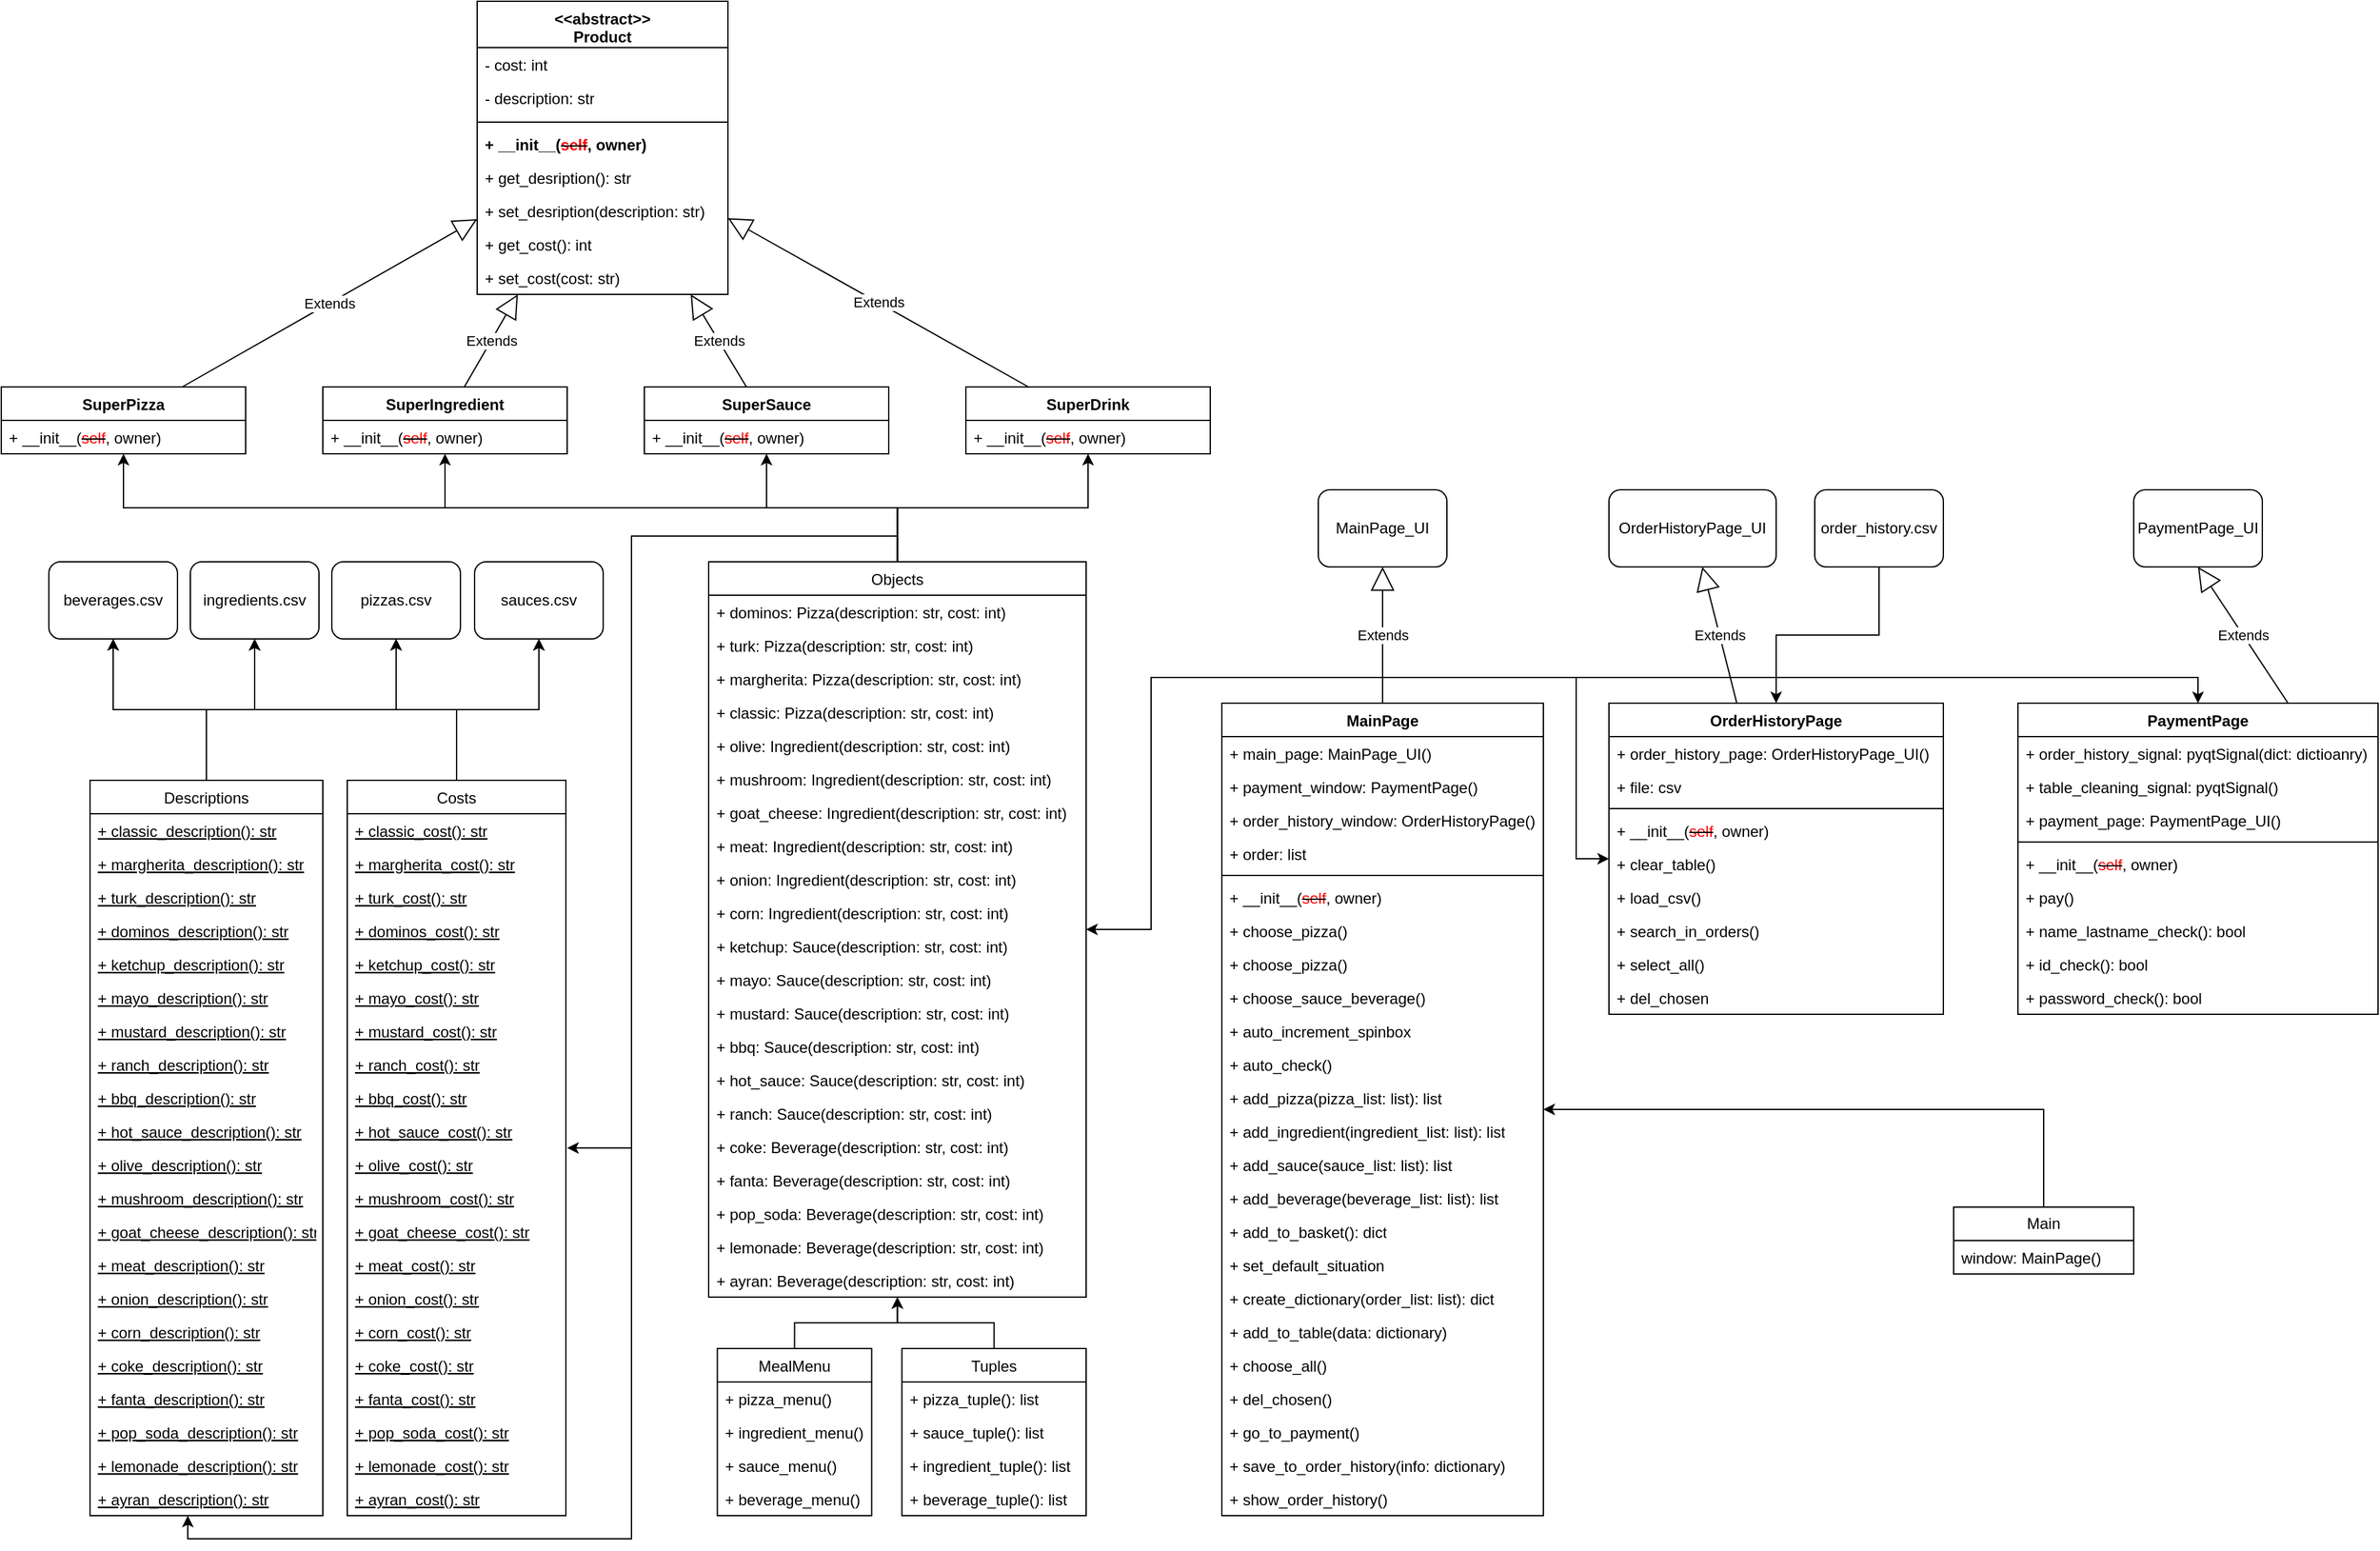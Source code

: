 <mxfile version="21.0.6" type="device"><diagram name="Page-1" id="uQC7gbQtCxL52Gr7kGM0"><mxGraphModel dx="1764" dy="782" grid="1" gridSize="10" guides="1" tooltips="1" connect="1" arrows="1" fold="1" page="1" pageScale="1" pageWidth="2336" pageHeight="1654" math="0" shadow="0"><root><mxCell id="0"/><mxCell id="1" parent="0"/><mxCell id="Fs6fxXNObAq5Hr6_3rmV-5" value="&amp;lt;&amp;lt;abstract&amp;gt;&amp;gt;&lt;br&gt;Product" style="swimlane;fontStyle=1;align=center;verticalAlign=top;childLayout=stackLayout;horizontal=1;startSize=36;horizontalStack=0;resizeParent=1;resizeParentMax=0;resizeLast=0;collapsible=1;marginBottom=0;whiteSpace=wrap;html=1;" parent="1" vertex="1"><mxGeometry x="614" y="229" width="195" height="228" as="geometry"><mxRectangle x="345" y="90" width="90" height="30" as="alternateBounds"/></mxGeometry></mxCell><mxCell id="Fs6fxXNObAq5Hr6_3rmV-6" value="- cost: int" style="text;align=left;verticalAlign=top;spacingLeft=4;spacingRight=4;overflow=hidden;rotatable=0;points=[[0,0.5],[1,0.5]];portConstraint=eastwest;whiteSpace=wrap;html=1;" parent="Fs6fxXNObAq5Hr6_3rmV-5" vertex="1"><mxGeometry y="36" width="195" height="26" as="geometry"/></mxCell><mxCell id="Fs6fxXNObAq5Hr6_3rmV-9" value="- description: str" style="text;align=left;verticalAlign=top;spacingLeft=4;spacingRight=4;overflow=hidden;rotatable=0;points=[[0,0.5],[1,0.5]];portConstraint=eastwest;whiteSpace=wrap;html=1;" parent="Fs6fxXNObAq5Hr6_3rmV-5" vertex="1"><mxGeometry y="62" width="195" height="28" as="geometry"/></mxCell><mxCell id="Fs6fxXNObAq5Hr6_3rmV-7" value="" style="line;strokeWidth=1;align=left;verticalAlign=middle;spacingTop=-1;spacingLeft=3;spacingRight=3;rotatable=0;labelPosition=right;points=[];portConstraint=eastwest;" parent="Fs6fxXNObAq5Hr6_3rmV-5" vertex="1"><mxGeometry y="90" width="195" height="8" as="geometry"/></mxCell><mxCell id="Fs6fxXNObAq5Hr6_3rmV-15" value="&lt;b style=&quot;border-color: var(--border-color);&quot;&gt;+ __init__(&lt;strike style=&quot;border-color: var(--border-color);&quot;&gt;&lt;font style=&quot;border-color: var(--border-color);&quot; color=&quot;#ff0000&quot;&gt;self&lt;/font&gt;&lt;/strike&gt;, owner)&lt;/b&gt;" style="text;align=left;verticalAlign=top;spacingLeft=4;spacingRight=4;overflow=hidden;rotatable=0;points=[[0,0.5],[1,0.5]];portConstraint=eastwest;whiteSpace=wrap;html=1;" parent="Fs6fxXNObAq5Hr6_3rmV-5" vertex="1"><mxGeometry y="98" width="195" height="26" as="geometry"/></mxCell><mxCell id="Fs6fxXNObAq5Hr6_3rmV-10" value="+ get_desription(): str" style="text;align=left;verticalAlign=top;spacingLeft=4;spacingRight=4;overflow=hidden;rotatable=0;points=[[0,0.5],[1,0.5]];portConstraint=eastwest;whiteSpace=wrap;html=1;" parent="Fs6fxXNObAq5Hr6_3rmV-5" vertex="1"><mxGeometry y="124" width="195" height="26" as="geometry"/></mxCell><mxCell id="Fs6fxXNObAq5Hr6_3rmV-11" value="+ set_desription(description: str)" style="text;align=left;verticalAlign=top;spacingLeft=4;spacingRight=4;overflow=hidden;rotatable=0;points=[[0,0.5],[1,0.5]];portConstraint=eastwest;whiteSpace=wrap;html=1;" parent="Fs6fxXNObAq5Hr6_3rmV-5" vertex="1"><mxGeometry y="150" width="195" height="26" as="geometry"/></mxCell><mxCell id="Fs6fxXNObAq5Hr6_3rmV-12" value="+ get_cost(): int" style="text;align=left;verticalAlign=top;spacingLeft=4;spacingRight=4;overflow=hidden;rotatable=0;points=[[0,0.5],[1,0.5]];portConstraint=eastwest;whiteSpace=wrap;html=1;" parent="Fs6fxXNObAq5Hr6_3rmV-5" vertex="1"><mxGeometry y="176" width="195" height="26" as="geometry"/></mxCell><mxCell id="Fs6fxXNObAq5Hr6_3rmV-13" value="+ set_cost(cost: str)" style="text;align=left;verticalAlign=top;spacingLeft=4;spacingRight=4;overflow=hidden;rotatable=0;points=[[0,0.5],[1,0.5]];portConstraint=eastwest;whiteSpace=wrap;html=1;" parent="Fs6fxXNObAq5Hr6_3rmV-5" vertex="1"><mxGeometry y="202" width="195" height="26" as="geometry"/></mxCell><mxCell id="Fs6fxXNObAq5Hr6_3rmV-16" value="SuperPizza" style="swimlane;fontStyle=1;align=center;verticalAlign=top;childLayout=stackLayout;horizontal=1;startSize=26;horizontalStack=0;resizeParent=1;resizeParentMax=0;resizeLast=0;collapsible=1;marginBottom=0;whiteSpace=wrap;html=1;" parent="1" vertex="1"><mxGeometry x="244" y="529" width="190" height="52" as="geometry"><mxRectangle x="345" y="90" width="90" height="30" as="alternateBounds"/></mxGeometry></mxCell><mxCell id="Fs6fxXNObAq5Hr6_3rmV-21" value="+ __init__(&lt;strike style=&quot;&quot;&gt;&lt;font color=&quot;#ff0000&quot;&gt;self&lt;/font&gt;&lt;/strike&gt;, owner)" style="text;align=left;verticalAlign=top;spacingLeft=4;spacingRight=4;overflow=hidden;rotatable=0;points=[[0,0.5],[1,0.5]];portConstraint=eastwest;whiteSpace=wrap;html=1;" parent="Fs6fxXNObAq5Hr6_3rmV-16" vertex="1"><mxGeometry y="26" width="190" height="26" as="geometry"/></mxCell><mxCell id="Fs6fxXNObAq5Hr6_3rmV-31" value="SuperIngredient" style="swimlane;fontStyle=1;align=center;verticalAlign=top;childLayout=stackLayout;horizontal=1;startSize=26;horizontalStack=0;resizeParent=1;resizeParentMax=0;resizeLast=0;collapsible=1;marginBottom=0;whiteSpace=wrap;html=1;" parent="1" vertex="1"><mxGeometry x="494" y="529" width="190" height="52" as="geometry"><mxRectangle x="345" y="90" width="90" height="30" as="alternateBounds"/></mxGeometry></mxCell><mxCell id="Fs6fxXNObAq5Hr6_3rmV-34" value="&lt;span style=&quot;border-color: var(--border-color);&quot;&gt;+ __init__(&lt;strike style=&quot;border-color: var(--border-color);&quot;&gt;&lt;font style=&quot;border-color: var(--border-color);&quot; color=&quot;#ff0000&quot;&gt;self&lt;/font&gt;&lt;/strike&gt;, owner)&lt;/span&gt;" style="text;align=left;verticalAlign=top;spacingLeft=4;spacingRight=4;overflow=hidden;rotatable=0;points=[[0,0.5],[1,0.5]];portConstraint=eastwest;whiteSpace=wrap;html=1;" parent="Fs6fxXNObAq5Hr6_3rmV-31" vertex="1"><mxGeometry y="26" width="190" height="26" as="geometry"/></mxCell><mxCell id="Fs6fxXNObAq5Hr6_3rmV-35" value="SuperDrink" style="swimlane;fontStyle=1;align=center;verticalAlign=top;childLayout=stackLayout;horizontal=1;startSize=26;horizontalStack=0;resizeParent=1;resizeParentMax=0;resizeLast=0;collapsible=1;marginBottom=0;whiteSpace=wrap;html=1;" parent="1" vertex="1"><mxGeometry x="994" y="529" width="190" height="52" as="geometry"><mxRectangle x="345" y="90" width="90" height="30" as="alternateBounds"/></mxGeometry></mxCell><mxCell id="Fs6fxXNObAq5Hr6_3rmV-38" value="&lt;span style=&quot;border-color: var(--border-color);&quot;&gt;+ __init__(&lt;strike style=&quot;border-color: var(--border-color);&quot;&gt;&lt;font style=&quot;border-color: var(--border-color);&quot; color=&quot;#ff0000&quot;&gt;self&lt;/font&gt;&lt;/strike&gt;, owner)&lt;/span&gt;" style="text;align=left;verticalAlign=top;spacingLeft=4;spacingRight=4;overflow=hidden;rotatable=0;points=[[0,0.5],[1,0.5]];portConstraint=eastwest;whiteSpace=wrap;html=1;" parent="Fs6fxXNObAq5Hr6_3rmV-35" vertex="1"><mxGeometry y="26" width="190" height="26" as="geometry"/></mxCell><mxCell id="Fs6fxXNObAq5Hr6_3rmV-39" value="SuperSauce" style="swimlane;fontStyle=1;align=center;verticalAlign=top;childLayout=stackLayout;horizontal=1;startSize=26;horizontalStack=0;resizeParent=1;resizeParentMax=0;resizeLast=0;collapsible=1;marginBottom=0;whiteSpace=wrap;html=1;" parent="1" vertex="1"><mxGeometry x="744" y="529" width="190" height="52" as="geometry"><mxRectangle x="345" y="90" width="90" height="30" as="alternateBounds"/></mxGeometry></mxCell><mxCell id="Fs6fxXNObAq5Hr6_3rmV-42" value="&lt;span style=&quot;border-color: var(--border-color);&quot;&gt;+ __init__(&lt;strike style=&quot;border-color: var(--border-color);&quot;&gt;&lt;font style=&quot;border-color: var(--border-color);&quot; color=&quot;#ff0000&quot;&gt;self&lt;/font&gt;&lt;/strike&gt;, owner)&lt;/span&gt;" style="text;align=left;verticalAlign=top;spacingLeft=4;spacingRight=4;overflow=hidden;rotatable=0;points=[[0,0.5],[1,0.5]];portConstraint=eastwest;whiteSpace=wrap;html=1;" parent="Fs6fxXNObAq5Hr6_3rmV-39" vertex="1"><mxGeometry y="26" width="190" height="26" as="geometry"/></mxCell><mxCell id="38" style="edgeStyle=orthogonalEdgeStyle;rounded=0;orthogonalLoop=1;jettySize=auto;html=1;exitX=0.5;exitY=0;exitDx=0;exitDy=0;" parent="1" source="4" target="Fs6fxXNObAq5Hr6_3rmV-16" edge="1"><mxGeometry relative="1" as="geometry"/></mxCell><mxCell id="39" style="edgeStyle=orthogonalEdgeStyle;rounded=0;orthogonalLoop=1;jettySize=auto;html=1;exitX=0.5;exitY=0;exitDx=0;exitDy=0;" parent="1" source="4" target="Fs6fxXNObAq5Hr6_3rmV-31" edge="1"><mxGeometry relative="1" as="geometry"/></mxCell><mxCell id="40" style="edgeStyle=orthogonalEdgeStyle;rounded=0;orthogonalLoop=1;jettySize=auto;html=1;exitX=0.5;exitY=0;exitDx=0;exitDy=0;" parent="1" source="4" target="Fs6fxXNObAq5Hr6_3rmV-39" edge="1"><mxGeometry relative="1" as="geometry"/></mxCell><mxCell id="41" style="edgeStyle=orthogonalEdgeStyle;rounded=0;orthogonalLoop=1;jettySize=auto;html=1;exitX=0.5;exitY=0;exitDx=0;exitDy=0;" parent="1" source="4" target="Fs6fxXNObAq5Hr6_3rmV-35" edge="1"><mxGeometry relative="1" as="geometry"/></mxCell><mxCell id="122" style="edgeStyle=orthogonalEdgeStyle;rounded=0;orthogonalLoop=1;jettySize=auto;html=1;exitX=0.5;exitY=0;exitDx=0;exitDy=0;" parent="1" source="4" edge="1"><mxGeometry relative="1" as="geometry"><mxPoint x="684" y="1121" as="targetPoint"/><Array as="points"><mxPoint x="941" y="645"/><mxPoint x="734" y="645"/><mxPoint x="734" y="1121"/></Array></mxGeometry></mxCell><mxCell id="123" style="edgeStyle=orthogonalEdgeStyle;rounded=0;orthogonalLoop=1;jettySize=auto;html=1;exitX=0.5;exitY=0;exitDx=0;exitDy=0;" parent="1" edge="1"><mxGeometry relative="1" as="geometry"><mxPoint x="931.75" y="665" as="sourcePoint"/><mxPoint x="389.026" y="1407.0" as="targetPoint"/><Array as="points"><mxPoint x="941" y="665"/><mxPoint x="941" y="645"/><mxPoint x="734" y="645"/><mxPoint x="734" y="1425"/><mxPoint x="389" y="1425"/></Array></mxGeometry></mxCell><mxCell id="4" value="Objects" style="swimlane;fontStyle=0;childLayout=stackLayout;horizontal=1;startSize=26;fillColor=none;horizontalStack=0;resizeParent=1;resizeParentMax=0;resizeLast=0;collapsible=1;marginBottom=0;" parent="1" vertex="1"><mxGeometry x="794" y="665" width="293.5" height="572" as="geometry"/></mxCell><mxCell id="5" value="+ dominos: Pizza(description: str, cost: int)" style="text;strokeColor=none;fillColor=none;align=left;verticalAlign=top;spacingLeft=4;spacingRight=4;overflow=hidden;rotatable=0;points=[[0,0.5],[1,0.5]];portConstraint=eastwest;" parent="4" vertex="1"><mxGeometry y="26" width="293.5" height="26" as="geometry"/></mxCell><mxCell id="8" value="+ turk: Pizza(description: str, cost: int)" style="text;strokeColor=none;fillColor=none;align=left;verticalAlign=top;spacingLeft=4;spacingRight=4;overflow=hidden;rotatable=0;points=[[0,0.5],[1,0.5]];portConstraint=eastwest;" parent="4" vertex="1"><mxGeometry y="52" width="293.5" height="26" as="geometry"/></mxCell><mxCell id="9" value="+ margherita: Pizza(description: str, cost: int)" style="text;strokeColor=none;fillColor=none;align=left;verticalAlign=top;spacingLeft=4;spacingRight=4;overflow=hidden;rotatable=0;points=[[0,0.5],[1,0.5]];portConstraint=eastwest;" parent="4" vertex="1"><mxGeometry y="78" width="293.5" height="26" as="geometry"/></mxCell><mxCell id="10" value="+ classic: Pizza(description: str, cost: int)" style="text;strokeColor=none;fillColor=none;align=left;verticalAlign=top;spacingLeft=4;spacingRight=4;overflow=hidden;rotatable=0;points=[[0,0.5],[1,0.5]];portConstraint=eastwest;" parent="4" vertex="1"><mxGeometry y="104" width="293.5" height="26" as="geometry"/></mxCell><mxCell id="11" value="+ olive: Ingredient(description: str, cost: int)" style="text;strokeColor=none;fillColor=none;align=left;verticalAlign=top;spacingLeft=4;spacingRight=4;overflow=hidden;rotatable=0;points=[[0,0.5],[1,0.5]];portConstraint=eastwest;" parent="4" vertex="1"><mxGeometry y="130" width="293.5" height="26" as="geometry"/></mxCell><mxCell id="12" value="+ mushroom: Ingredient(description: str, cost: int)" style="text;strokeColor=none;fillColor=none;align=left;verticalAlign=top;spacingLeft=4;spacingRight=4;overflow=hidden;rotatable=0;points=[[0,0.5],[1,0.5]];portConstraint=eastwest;" parent="4" vertex="1"><mxGeometry y="156" width="293.5" height="26" as="geometry"/></mxCell><mxCell id="13" value="+ goat_cheese: Ingredient(description: str, cost: int)" style="text;strokeColor=none;fillColor=none;align=left;verticalAlign=top;spacingLeft=4;spacingRight=4;overflow=hidden;rotatable=0;points=[[0,0.5],[1,0.5]];portConstraint=eastwest;" parent="4" vertex="1"><mxGeometry y="182" width="293.5" height="26" as="geometry"/></mxCell><mxCell id="14" value="+ meat: Ingredient(description: str, cost: int)" style="text;strokeColor=none;fillColor=none;align=left;verticalAlign=top;spacingLeft=4;spacingRight=4;overflow=hidden;rotatable=0;points=[[0,0.5],[1,0.5]];portConstraint=eastwest;" parent="4" vertex="1"><mxGeometry y="208" width="293.5" height="26" as="geometry"/></mxCell><mxCell id="15" value="+ onion: Ingredient(description: str, cost: int)" style="text;strokeColor=none;fillColor=none;align=left;verticalAlign=top;spacingLeft=4;spacingRight=4;overflow=hidden;rotatable=0;points=[[0,0.5],[1,0.5]];portConstraint=eastwest;" parent="4" vertex="1"><mxGeometry y="234" width="293.5" height="26" as="geometry"/></mxCell><mxCell id="16" value="+ corn: Ingredient(description: str, cost: int)" style="text;strokeColor=none;fillColor=none;align=left;verticalAlign=top;spacingLeft=4;spacingRight=4;overflow=hidden;rotatable=0;points=[[0,0.5],[1,0.5]];portConstraint=eastwest;" parent="4" vertex="1"><mxGeometry y="260" width="293.5" height="26" as="geometry"/></mxCell><mxCell id="17" value="+ ketchup: Sauce(description: str, cost: int)" style="text;strokeColor=none;fillColor=none;align=left;verticalAlign=top;spacingLeft=4;spacingRight=4;overflow=hidden;rotatable=0;points=[[0,0.5],[1,0.5]];portConstraint=eastwest;" parent="4" vertex="1"><mxGeometry y="286" width="293.5" height="26" as="geometry"/></mxCell><mxCell id="22" value="+ mayo: Sauce(description: str, cost: int)" style="text;strokeColor=none;fillColor=none;align=left;verticalAlign=top;spacingLeft=4;spacingRight=4;overflow=hidden;rotatable=0;points=[[0,0.5],[1,0.5]];portConstraint=eastwest;" parent="4" vertex="1"><mxGeometry y="312" width="293.5" height="26" as="geometry"/></mxCell><mxCell id="21" value="+ mustard: Sauce(description: str, cost: int)" style="text;strokeColor=none;fillColor=none;align=left;verticalAlign=top;spacingLeft=4;spacingRight=4;overflow=hidden;rotatable=0;points=[[0,0.5],[1,0.5]];portConstraint=eastwest;" parent="4" vertex="1"><mxGeometry y="338" width="293.5" height="26" as="geometry"/></mxCell><mxCell id="20" value="+ bbq: Sauce(description: str, cost: int)" style="text;strokeColor=none;fillColor=none;align=left;verticalAlign=top;spacingLeft=4;spacingRight=4;overflow=hidden;rotatable=0;points=[[0,0.5],[1,0.5]];portConstraint=eastwest;" parent="4" vertex="1"><mxGeometry y="364" width="293.5" height="26" as="geometry"/></mxCell><mxCell id="19" value="+ hot_sauce: Sauce(description: str, cost: int)" style="text;strokeColor=none;fillColor=none;align=left;verticalAlign=top;spacingLeft=4;spacingRight=4;overflow=hidden;rotatable=0;points=[[0,0.5],[1,0.5]];portConstraint=eastwest;" parent="4" vertex="1"><mxGeometry y="390" width="293.5" height="26" as="geometry"/></mxCell><mxCell id="18" value="+ ranch: Sauce(description: str, cost: int)" style="text;strokeColor=none;fillColor=none;align=left;verticalAlign=top;spacingLeft=4;spacingRight=4;overflow=hidden;rotatable=0;points=[[0,0.5],[1,0.5]];portConstraint=eastwest;" parent="4" vertex="1"><mxGeometry y="416" width="293.5" height="26" as="geometry"/></mxCell><mxCell id="27" value="+ coke: Beverage(description: str, cost: int)" style="text;strokeColor=none;fillColor=none;align=left;verticalAlign=top;spacingLeft=4;spacingRight=4;overflow=hidden;rotatable=0;points=[[0,0.5],[1,0.5]];portConstraint=eastwest;" parent="4" vertex="1"><mxGeometry y="442" width="293.5" height="26" as="geometry"/></mxCell><mxCell id="31" value="+ fanta: Beverage(description: str, cost: int)" style="text;strokeColor=none;fillColor=none;align=left;verticalAlign=top;spacingLeft=4;spacingRight=4;overflow=hidden;rotatable=0;points=[[0,0.5],[1,0.5]];portConstraint=eastwest;" parent="4" vertex="1"><mxGeometry y="468" width="293.5" height="26" as="geometry"/></mxCell><mxCell id="30" value="+ pop_soda: Beverage(description: str, cost: int)" style="text;strokeColor=none;fillColor=none;align=left;verticalAlign=top;spacingLeft=4;spacingRight=4;overflow=hidden;rotatable=0;points=[[0,0.5],[1,0.5]];portConstraint=eastwest;" parent="4" vertex="1"><mxGeometry y="494" width="293.5" height="26" as="geometry"/></mxCell><mxCell id="29" value="+ lemonade: Beverage(description: str, cost: int)" style="text;strokeColor=none;fillColor=none;align=left;verticalAlign=top;spacingLeft=4;spacingRight=4;overflow=hidden;rotatable=0;points=[[0,0.5],[1,0.5]];portConstraint=eastwest;" parent="4" vertex="1"><mxGeometry y="520" width="293.5" height="26" as="geometry"/></mxCell><mxCell id="28" value="+ ayran: Beverage(description: str, cost: int)" style="text;strokeColor=none;fillColor=none;align=left;verticalAlign=top;spacingLeft=4;spacingRight=4;overflow=hidden;rotatable=0;points=[[0,0.5],[1,0.5]];portConstraint=eastwest;" parent="4" vertex="1"><mxGeometry y="546" width="293.5" height="26" as="geometry"/></mxCell><mxCell id="46" value="Extends" style="endArrow=block;endSize=16;endFill=0;html=1;rounded=0;" parent="1" source="Fs6fxXNObAq5Hr6_3rmV-31" target="Fs6fxXNObAq5Hr6_3rmV-5" edge="1"><mxGeometry width="160" relative="1" as="geometry"><mxPoint x="534" y="545" as="sourcePoint"/><mxPoint x="694" y="545" as="targetPoint"/></mxGeometry></mxCell><mxCell id="44" value="Extends" style="endArrow=block;endSize=16;endFill=0;html=1;rounded=0;" parent="1" source="Fs6fxXNObAq5Hr6_3rmV-16" target="Fs6fxXNObAq5Hr6_3rmV-5" edge="1"><mxGeometry width="160" relative="1" as="geometry"><mxPoint x="344" y="525" as="sourcePoint"/><mxPoint x="494" y="525" as="targetPoint"/></mxGeometry></mxCell><mxCell id="47" value="Extends" style="endArrow=block;endSize=16;endFill=0;html=1;rounded=0;" parent="1" source="Fs6fxXNObAq5Hr6_3rmV-39" target="Fs6fxXNObAq5Hr6_3rmV-5" edge="1"><mxGeometry width="160" relative="1" as="geometry"><mxPoint x="824" y="545" as="sourcePoint"/><mxPoint x="984" y="545" as="targetPoint"/></mxGeometry></mxCell><mxCell id="48" value="Extends" style="endArrow=block;endSize=16;endFill=0;html=1;rounded=0;" parent="1" source="Fs6fxXNObAq5Hr6_3rmV-35" target="Fs6fxXNObAq5Hr6_3rmV-5" edge="1"><mxGeometry width="160" relative="1" as="geometry"><mxPoint x="1044" y="535" as="sourcePoint"/><mxPoint x="1204" y="535" as="targetPoint"/></mxGeometry></mxCell><mxCell id="65" style="edgeStyle=orthogonalEdgeStyle;rounded=0;orthogonalLoop=1;jettySize=auto;html=1;exitX=0.5;exitY=0;exitDx=0;exitDy=0;" parent="1" source="55" target="4" edge="1"><mxGeometry relative="1" as="geometry"/></mxCell><mxCell id="55" value="MealMenu" style="swimlane;fontStyle=0;childLayout=stackLayout;horizontal=1;startSize=26;fillColor=none;horizontalStack=0;resizeParent=1;resizeParentMax=0;resizeLast=0;collapsible=1;marginBottom=0;" parent="1" vertex="1"><mxGeometry x="800.75" y="1277" width="120" height="130" as="geometry"/></mxCell><mxCell id="56" value="+ pizza_menu()" style="text;strokeColor=none;fillColor=none;align=left;verticalAlign=top;spacingLeft=4;spacingRight=4;overflow=hidden;rotatable=0;points=[[0,0.5],[1,0.5]];portConstraint=eastwest;" parent="55" vertex="1"><mxGeometry y="26" width="120" height="26" as="geometry"/></mxCell><mxCell id="57" value="+ ingredient_menu()" style="text;strokeColor=none;fillColor=none;align=left;verticalAlign=top;spacingLeft=4;spacingRight=4;overflow=hidden;rotatable=0;points=[[0,0.5],[1,0.5]];portConstraint=eastwest;" parent="55" vertex="1"><mxGeometry y="52" width="120" height="26" as="geometry"/></mxCell><mxCell id="58" value="+ sauce_menu()" style="text;strokeColor=none;fillColor=none;align=left;verticalAlign=top;spacingLeft=4;spacingRight=4;overflow=hidden;rotatable=0;points=[[0,0.5],[1,0.5]];portConstraint=eastwest;" parent="55" vertex="1"><mxGeometry y="78" width="120" height="26" as="geometry"/></mxCell><mxCell id="59" value="+ beverage_menu()" style="text;strokeColor=none;fillColor=none;align=left;verticalAlign=top;spacingLeft=4;spacingRight=4;overflow=hidden;rotatable=0;points=[[0,0.5],[1,0.5]];portConstraint=eastwest;" parent="55" vertex="1"><mxGeometry y="104" width="120" height="26" as="geometry"/></mxCell><mxCell id="66" style="edgeStyle=orthogonalEdgeStyle;rounded=0;orthogonalLoop=1;jettySize=auto;html=1;exitX=0.5;exitY=0;exitDx=0;exitDy=0;" parent="1" source="60" target="4" edge="1"><mxGeometry relative="1" as="geometry"/></mxCell><mxCell id="60" value="Tuples" style="swimlane;fontStyle=0;childLayout=stackLayout;horizontal=1;startSize=26;fillColor=none;horizontalStack=0;resizeParent=1;resizeParentMax=0;resizeLast=0;collapsible=1;marginBottom=0;" parent="1" vertex="1"><mxGeometry x="944.25" y="1277" width="143.25" height="130" as="geometry"/></mxCell><mxCell id="61" value="+ pizza_tuple(): list" style="text;strokeColor=none;fillColor=none;align=left;verticalAlign=top;spacingLeft=4;spacingRight=4;overflow=hidden;rotatable=0;points=[[0,0.5],[1,0.5]];portConstraint=eastwest;" parent="60" vertex="1"><mxGeometry y="26" width="143.25" height="26" as="geometry"/></mxCell><mxCell id="62" value="+ sauce_tuple(): list" style="text;strokeColor=none;fillColor=none;align=left;verticalAlign=top;spacingLeft=4;spacingRight=4;overflow=hidden;rotatable=0;points=[[0,0.5],[1,0.5]];portConstraint=eastwest;" parent="60" vertex="1"><mxGeometry y="52" width="143.25" height="26" as="geometry"/></mxCell><mxCell id="63" value="+ ingredient_tuple(): list" style="text;strokeColor=none;fillColor=none;align=left;verticalAlign=top;spacingLeft=4;spacingRight=4;overflow=hidden;rotatable=0;points=[[0,0.5],[1,0.5]];portConstraint=eastwest;" parent="60" vertex="1"><mxGeometry y="78" width="143.25" height="26" as="geometry"/></mxCell><mxCell id="64" value="+ beverage_tuple(): list" style="text;strokeColor=none;fillColor=none;align=left;verticalAlign=top;spacingLeft=4;spacingRight=4;overflow=hidden;rotatable=0;points=[[0,0.5],[1,0.5]];portConstraint=eastwest;" parent="60" vertex="1"><mxGeometry y="104" width="143.25" height="26" as="geometry"/></mxCell><mxCell id="127" style="edgeStyle=orthogonalEdgeStyle;rounded=0;orthogonalLoop=1;jettySize=auto;html=1;exitX=0.5;exitY=0;exitDx=0;exitDy=0;" parent="1" source="67" target="118" edge="1"><mxGeometry relative="1" as="geometry"/></mxCell><mxCell id="128" style="edgeStyle=orthogonalEdgeStyle;rounded=0;orthogonalLoop=1;jettySize=auto;html=1;exitX=0.5;exitY=0;exitDx=0;exitDy=0;" parent="1" source="67" target="121" edge="1"><mxGeometry relative="1" as="geometry"/></mxCell><mxCell id="129" style="edgeStyle=orthogonalEdgeStyle;rounded=0;orthogonalLoop=1;jettySize=auto;html=1;exitX=0.5;exitY=0;exitDx=0;exitDy=0;" parent="1" source="67" target="120" edge="1"><mxGeometry relative="1" as="geometry"/></mxCell><mxCell id="130" style="edgeStyle=orthogonalEdgeStyle;rounded=0;orthogonalLoop=1;jettySize=auto;html=1;exitX=0.5;exitY=0;exitDx=0;exitDy=0;" parent="1" source="67" target="119" edge="1"><mxGeometry relative="1" as="geometry"/></mxCell><mxCell id="67" value="Descriptions" style="swimlane;fontStyle=0;childLayout=stackLayout;horizontal=1;startSize=26;fillColor=none;horizontalStack=0;resizeParent=1;resizeParentMax=0;resizeLast=0;collapsible=1;marginBottom=0;" parent="1" vertex="1"><mxGeometry x="313" y="835" width="181" height="572" as="geometry"/></mxCell><mxCell id="68" value="+ classic_description(): str" style="text;strokeColor=none;fillColor=none;align=left;verticalAlign=top;spacingLeft=4;spacingRight=4;overflow=hidden;rotatable=0;points=[[0,0.5],[1,0.5]];portConstraint=eastwest;fontStyle=4" parent="67" vertex="1"><mxGeometry y="26" width="181" height="26" as="geometry"/></mxCell><mxCell id="90" value="+ margherita_description(): str" style="text;strokeColor=none;fillColor=none;align=left;verticalAlign=top;spacingLeft=4;spacingRight=4;overflow=hidden;rotatable=0;points=[[0,0.5],[1,0.5]];portConstraint=eastwest;fontStyle=4" parent="67" vertex="1"><mxGeometry y="52" width="181" height="26" as="geometry"/></mxCell><mxCell id="89" value="+ turk_description(): str" style="text;strokeColor=none;fillColor=none;align=left;verticalAlign=top;spacingLeft=4;spacingRight=4;overflow=hidden;rotatable=0;points=[[0,0.5],[1,0.5]];portConstraint=eastwest;fontStyle=4" parent="67" vertex="1"><mxGeometry y="78" width="181" height="26" as="geometry"/></mxCell><mxCell id="88" value="+ dominos_description(): str" style="text;strokeColor=none;fillColor=none;align=left;verticalAlign=top;spacingLeft=4;spacingRight=4;overflow=hidden;rotatable=0;points=[[0,0.5],[1,0.5]];portConstraint=eastwest;fontStyle=4" parent="67" vertex="1"><mxGeometry y="104" width="181" height="26" as="geometry"/></mxCell><mxCell id="87" value="+ ketchup_description(): str" style="text;strokeColor=none;fillColor=none;align=left;verticalAlign=top;spacingLeft=4;spacingRight=4;overflow=hidden;rotatable=0;points=[[0,0.5],[1,0.5]];portConstraint=eastwest;fontStyle=4" parent="67" vertex="1"><mxGeometry y="130" width="181" height="26" as="geometry"/></mxCell><mxCell id="86" value="+ mayo_description(): str" style="text;strokeColor=none;fillColor=none;align=left;verticalAlign=top;spacingLeft=4;spacingRight=4;overflow=hidden;rotatable=0;points=[[0,0.5],[1,0.5]];portConstraint=eastwest;fontStyle=4" parent="67" vertex="1"><mxGeometry y="156" width="181" height="26" as="geometry"/></mxCell><mxCell id="85" value="+ mustard_description(): str" style="text;strokeColor=none;fillColor=none;align=left;verticalAlign=top;spacingLeft=4;spacingRight=4;overflow=hidden;rotatable=0;points=[[0,0.5],[1,0.5]];portConstraint=eastwest;fontStyle=4" parent="67" vertex="1"><mxGeometry y="182" width="181" height="26" as="geometry"/></mxCell><mxCell id="84" value="+ ranch_description(): str" style="text;strokeColor=none;fillColor=none;align=left;verticalAlign=top;spacingLeft=4;spacingRight=4;overflow=hidden;rotatable=0;points=[[0,0.5],[1,0.5]];portConstraint=eastwest;fontStyle=4" parent="67" vertex="1"><mxGeometry y="208" width="181" height="26" as="geometry"/></mxCell><mxCell id="83" value="+ bbq_description(): str" style="text;strokeColor=none;fillColor=none;align=left;verticalAlign=top;spacingLeft=4;spacingRight=4;overflow=hidden;rotatable=0;points=[[0,0.5],[1,0.5]];portConstraint=eastwest;fontStyle=4" parent="67" vertex="1"><mxGeometry y="234" width="181" height="26" as="geometry"/></mxCell><mxCell id="82" value="+ hot_sauce_description(): str" style="text;strokeColor=none;fillColor=none;align=left;verticalAlign=top;spacingLeft=4;spacingRight=4;overflow=hidden;rotatable=0;points=[[0,0.5],[1,0.5]];portConstraint=eastwest;fontStyle=4" parent="67" vertex="1"><mxGeometry y="260" width="181" height="26" as="geometry"/></mxCell><mxCell id="81" value="+ olive_description(): str" style="text;strokeColor=none;fillColor=none;align=left;verticalAlign=top;spacingLeft=4;spacingRight=4;overflow=hidden;rotatable=0;points=[[0,0.5],[1,0.5]];portConstraint=eastwest;fontStyle=4" parent="67" vertex="1"><mxGeometry y="286" width="181" height="26" as="geometry"/></mxCell><mxCell id="80" value="+ mushroom_description(): str" style="text;strokeColor=none;fillColor=none;align=left;verticalAlign=top;spacingLeft=4;spacingRight=4;overflow=hidden;rotatable=0;points=[[0,0.5],[1,0.5]];portConstraint=eastwest;fontStyle=4" parent="67" vertex="1"><mxGeometry y="312" width="181" height="26" as="geometry"/></mxCell><mxCell id="79" value="+ goat_cheese_description(): str" style="text;strokeColor=none;fillColor=none;align=left;verticalAlign=top;spacingLeft=4;spacingRight=4;overflow=hidden;rotatable=0;points=[[0,0.5],[1,0.5]];portConstraint=eastwest;fontStyle=4" parent="67" vertex="1"><mxGeometry y="338" width="181" height="26" as="geometry"/></mxCell><mxCell id="78" value="+ meat_description(): str" style="text;strokeColor=none;fillColor=none;align=left;verticalAlign=top;spacingLeft=4;spacingRight=4;overflow=hidden;rotatable=0;points=[[0,0.5],[1,0.5]];portConstraint=eastwest;fontStyle=4" parent="67" vertex="1"><mxGeometry y="364" width="181" height="26" as="geometry"/></mxCell><mxCell id="77" value="+ onion_description(): str" style="text;strokeColor=none;fillColor=none;align=left;verticalAlign=top;spacingLeft=4;spacingRight=4;overflow=hidden;rotatable=0;points=[[0,0.5],[1,0.5]];portConstraint=eastwest;fontStyle=4" parent="67" vertex="1"><mxGeometry y="390" width="181" height="26" as="geometry"/></mxCell><mxCell id="76" value="+ corn_description(): str" style="text;strokeColor=none;fillColor=none;align=left;verticalAlign=top;spacingLeft=4;spacingRight=4;overflow=hidden;rotatable=0;points=[[0,0.5],[1,0.5]];portConstraint=eastwest;fontStyle=4" parent="67" vertex="1"><mxGeometry y="416" width="181" height="26" as="geometry"/></mxCell><mxCell id="75" value="+ coke_description(): str" style="text;strokeColor=none;fillColor=none;align=left;verticalAlign=top;spacingLeft=4;spacingRight=4;overflow=hidden;rotatable=0;points=[[0,0.5],[1,0.5]];portConstraint=eastwest;fontStyle=4" parent="67" vertex="1"><mxGeometry y="442" width="181" height="26" as="geometry"/></mxCell><mxCell id="74" value="+ fanta_description(): str" style="text;strokeColor=none;fillColor=none;align=left;verticalAlign=top;spacingLeft=4;spacingRight=4;overflow=hidden;rotatable=0;points=[[0,0.5],[1,0.5]];portConstraint=eastwest;fontStyle=4" parent="67" vertex="1"><mxGeometry y="468" width="181" height="26" as="geometry"/></mxCell><mxCell id="73" value="+ pop_soda_description(): str" style="text;strokeColor=none;fillColor=none;align=left;verticalAlign=top;spacingLeft=4;spacingRight=4;overflow=hidden;rotatable=0;points=[[0,0.5],[1,0.5]];portConstraint=eastwest;fontStyle=4" parent="67" vertex="1"><mxGeometry y="494" width="181" height="26" as="geometry"/></mxCell><mxCell id="72" value="+ lemonade_description(): str" style="text;strokeColor=none;fillColor=none;align=left;verticalAlign=top;spacingLeft=4;spacingRight=4;overflow=hidden;rotatable=0;points=[[0,0.5],[1,0.5]];portConstraint=eastwest;fontStyle=4" parent="67" vertex="1"><mxGeometry y="520" width="181" height="26" as="geometry"/></mxCell><mxCell id="71" value="+ ayran_description(): str" style="text;strokeColor=none;fillColor=none;align=left;verticalAlign=top;spacingLeft=4;spacingRight=4;overflow=hidden;rotatable=0;points=[[0,0.5],[1,0.5]];portConstraint=eastwest;fontStyle=4" parent="67" vertex="1"><mxGeometry y="546" width="181" height="26" as="geometry"/></mxCell><mxCell id="131" style="edgeStyle=orthogonalEdgeStyle;rounded=0;orthogonalLoop=1;jettySize=auto;html=1;exitX=0.5;exitY=0;exitDx=0;exitDy=0;" parent="1" source="91" target="118" edge="1"><mxGeometry relative="1" as="geometry"/></mxCell><mxCell id="132" style="edgeStyle=orthogonalEdgeStyle;rounded=0;orthogonalLoop=1;jettySize=auto;html=1;exitX=0.5;exitY=0;exitDx=0;exitDy=0;" parent="1" source="91" target="121" edge="1"><mxGeometry relative="1" as="geometry"/></mxCell><mxCell id="133" style="edgeStyle=orthogonalEdgeStyle;rounded=0;orthogonalLoop=1;jettySize=auto;html=1;exitX=0.5;exitY=0;exitDx=0;exitDy=0;" parent="1" source="91" target="120" edge="1"><mxGeometry relative="1" as="geometry"/></mxCell><mxCell id="134" style="edgeStyle=orthogonalEdgeStyle;rounded=0;orthogonalLoop=1;jettySize=auto;html=1;exitX=0.5;exitY=0;exitDx=0;exitDy=0;" parent="1" source="91" target="119" edge="1"><mxGeometry relative="1" as="geometry"/></mxCell><mxCell id="91" value="Costs" style="swimlane;fontStyle=0;childLayout=stackLayout;horizontal=1;startSize=26;fillColor=none;horizontalStack=0;resizeParent=1;resizeParentMax=0;resizeLast=0;collapsible=1;marginBottom=0;" parent="1" vertex="1"><mxGeometry x="513" y="835" width="170" height="572" as="geometry"/></mxCell><mxCell id="92" value="+ classic_cost(): str" style="text;strokeColor=none;fillColor=none;align=left;verticalAlign=top;spacingLeft=4;spacingRight=4;overflow=hidden;rotatable=0;points=[[0,0.5],[1,0.5]];portConstraint=eastwest;fontStyle=4" parent="91" vertex="1"><mxGeometry y="26" width="170" height="26" as="geometry"/></mxCell><mxCell id="93" value="+ margherita_cost(): str" style="text;strokeColor=none;fillColor=none;align=left;verticalAlign=top;spacingLeft=4;spacingRight=4;overflow=hidden;rotatable=0;points=[[0,0.5],[1,0.5]];portConstraint=eastwest;fontStyle=4" parent="91" vertex="1"><mxGeometry y="52" width="170" height="26" as="geometry"/></mxCell><mxCell id="94" value="+ turk_cost(): str" style="text;strokeColor=none;fillColor=none;align=left;verticalAlign=top;spacingLeft=4;spacingRight=4;overflow=hidden;rotatable=0;points=[[0,0.5],[1,0.5]];portConstraint=eastwest;fontStyle=4" parent="91" vertex="1"><mxGeometry y="78" width="170" height="26" as="geometry"/></mxCell><mxCell id="95" value="+ dominos_cost(): str" style="text;strokeColor=none;fillColor=none;align=left;verticalAlign=top;spacingLeft=4;spacingRight=4;overflow=hidden;rotatable=0;points=[[0,0.5],[1,0.5]];portConstraint=eastwest;fontStyle=4" parent="91" vertex="1"><mxGeometry y="104" width="170" height="26" as="geometry"/></mxCell><mxCell id="96" value="+ ketchup_cost(): str" style="text;strokeColor=none;fillColor=none;align=left;verticalAlign=top;spacingLeft=4;spacingRight=4;overflow=hidden;rotatable=0;points=[[0,0.5],[1,0.5]];portConstraint=eastwest;fontStyle=4" parent="91" vertex="1"><mxGeometry y="130" width="170" height="26" as="geometry"/></mxCell><mxCell id="97" value="+ mayo_cost(): str" style="text;strokeColor=none;fillColor=none;align=left;verticalAlign=top;spacingLeft=4;spacingRight=4;overflow=hidden;rotatable=0;points=[[0,0.5],[1,0.5]];portConstraint=eastwest;fontStyle=4" parent="91" vertex="1"><mxGeometry y="156" width="170" height="26" as="geometry"/></mxCell><mxCell id="98" value="+ mustard_cost(): str" style="text;strokeColor=none;fillColor=none;align=left;verticalAlign=top;spacingLeft=4;spacingRight=4;overflow=hidden;rotatable=0;points=[[0,0.5],[1,0.5]];portConstraint=eastwest;fontStyle=4" parent="91" vertex="1"><mxGeometry y="182" width="170" height="26" as="geometry"/></mxCell><mxCell id="99" value="+ ranch_cost(): str" style="text;strokeColor=none;fillColor=none;align=left;verticalAlign=top;spacingLeft=4;spacingRight=4;overflow=hidden;rotatable=0;points=[[0,0.5],[1,0.5]];portConstraint=eastwest;fontStyle=4" parent="91" vertex="1"><mxGeometry y="208" width="170" height="26" as="geometry"/></mxCell><mxCell id="100" value="+ bbq_cost(): str" style="text;strokeColor=none;fillColor=none;align=left;verticalAlign=top;spacingLeft=4;spacingRight=4;overflow=hidden;rotatable=0;points=[[0,0.5],[1,0.5]];portConstraint=eastwest;fontStyle=4" parent="91" vertex="1"><mxGeometry y="234" width="170" height="26" as="geometry"/></mxCell><mxCell id="101" value="+ hot_sauce_cost(): str" style="text;strokeColor=none;fillColor=none;align=left;verticalAlign=top;spacingLeft=4;spacingRight=4;overflow=hidden;rotatable=0;points=[[0,0.5],[1,0.5]];portConstraint=eastwest;fontStyle=4" parent="91" vertex="1"><mxGeometry y="260" width="170" height="26" as="geometry"/></mxCell><mxCell id="102" value="+ olive_cost(): str" style="text;strokeColor=none;fillColor=none;align=left;verticalAlign=top;spacingLeft=4;spacingRight=4;overflow=hidden;rotatable=0;points=[[0,0.5],[1,0.5]];portConstraint=eastwest;fontStyle=4" parent="91" vertex="1"><mxGeometry y="286" width="170" height="26" as="geometry"/></mxCell><mxCell id="103" value="+ mushroom_cost(): str" style="text;strokeColor=none;fillColor=none;align=left;verticalAlign=top;spacingLeft=4;spacingRight=4;overflow=hidden;rotatable=0;points=[[0,0.5],[1,0.5]];portConstraint=eastwest;fontStyle=4" parent="91" vertex="1"><mxGeometry y="312" width="170" height="26" as="geometry"/></mxCell><mxCell id="104" value="+ goat_cheese_cost(): str" style="text;strokeColor=none;fillColor=none;align=left;verticalAlign=top;spacingLeft=4;spacingRight=4;overflow=hidden;rotatable=0;points=[[0,0.5],[1,0.5]];portConstraint=eastwest;fontStyle=4" parent="91" vertex="1"><mxGeometry y="338" width="170" height="26" as="geometry"/></mxCell><mxCell id="105" value="+ meat_cost(): str" style="text;strokeColor=none;fillColor=none;align=left;verticalAlign=top;spacingLeft=4;spacingRight=4;overflow=hidden;rotatable=0;points=[[0,0.5],[1,0.5]];portConstraint=eastwest;fontStyle=4" parent="91" vertex="1"><mxGeometry y="364" width="170" height="26" as="geometry"/></mxCell><mxCell id="106" value="+ onion_cost(): str" style="text;strokeColor=none;fillColor=none;align=left;verticalAlign=top;spacingLeft=4;spacingRight=4;overflow=hidden;rotatable=0;points=[[0,0.5],[1,0.5]];portConstraint=eastwest;fontStyle=4" parent="91" vertex="1"><mxGeometry y="390" width="170" height="26" as="geometry"/></mxCell><mxCell id="107" value="+ corn_cost(): str" style="text;strokeColor=none;fillColor=none;align=left;verticalAlign=top;spacingLeft=4;spacingRight=4;overflow=hidden;rotatable=0;points=[[0,0.5],[1,0.5]];portConstraint=eastwest;fontStyle=4" parent="91" vertex="1"><mxGeometry y="416" width="170" height="26" as="geometry"/></mxCell><mxCell id="108" value="+ coke_cost(): str" style="text;strokeColor=none;fillColor=none;align=left;verticalAlign=top;spacingLeft=4;spacingRight=4;overflow=hidden;rotatable=0;points=[[0,0.5],[1,0.5]];portConstraint=eastwest;fontStyle=4" parent="91" vertex="1"><mxGeometry y="442" width="170" height="26" as="geometry"/></mxCell><mxCell id="109" value="+ fanta_cost(): str" style="text;strokeColor=none;fillColor=none;align=left;verticalAlign=top;spacingLeft=4;spacingRight=4;overflow=hidden;rotatable=0;points=[[0,0.5],[1,0.5]];portConstraint=eastwest;fontStyle=4" parent="91" vertex="1"><mxGeometry y="468" width="170" height="26" as="geometry"/></mxCell><mxCell id="110" value="+ pop_soda_cost(): str" style="text;strokeColor=none;fillColor=none;align=left;verticalAlign=top;spacingLeft=4;spacingRight=4;overflow=hidden;rotatable=0;points=[[0,0.5],[1,0.5]];portConstraint=eastwest;fontStyle=4" parent="91" vertex="1"><mxGeometry y="494" width="170" height="26" as="geometry"/></mxCell><mxCell id="111" value="+ lemonade_cost(): str" style="text;strokeColor=none;fillColor=none;align=left;verticalAlign=top;spacingLeft=4;spacingRight=4;overflow=hidden;rotatable=0;points=[[0,0.5],[1,0.5]];portConstraint=eastwest;fontStyle=4" parent="91" vertex="1"><mxGeometry y="520" width="170" height="26" as="geometry"/></mxCell><mxCell id="112" value="+ ayran_cost(): str" style="text;strokeColor=none;fillColor=none;align=left;verticalAlign=top;spacingLeft=4;spacingRight=4;overflow=hidden;rotatable=0;points=[[0,0.5],[1,0.5]];portConstraint=eastwest;fontStyle=4" parent="91" vertex="1"><mxGeometry y="546" width="170" height="26" as="geometry"/></mxCell><mxCell id="118" value="beverages.csv" style="rounded=1;whiteSpace=wrap;html=1;" parent="1" vertex="1"><mxGeometry x="281" y="665" width="100" height="60" as="geometry"/></mxCell><mxCell id="119" value="sauces.csv" style="rounded=1;whiteSpace=wrap;html=1;" parent="1" vertex="1"><mxGeometry x="612" y="665" width="100" height="60" as="geometry"/></mxCell><mxCell id="120" value="pizzas.csv" style="rounded=1;whiteSpace=wrap;html=1;" parent="1" vertex="1"><mxGeometry x="501" y="665" width="100" height="60" as="geometry"/></mxCell><mxCell id="121" value="ingredients.csv" style="rounded=1;whiteSpace=wrap;html=1;" parent="1" vertex="1"><mxGeometry x="391" y="665" width="100" height="60" as="geometry"/></mxCell><mxCell id="hhm9s1UpKI9kvZ9Sj4Fu-194" style="edgeStyle=orthogonalEdgeStyle;rounded=0;orthogonalLoop=1;jettySize=auto;html=1;exitX=0.5;exitY=1;exitDx=0;exitDy=0;" edge="1" parent="1" source="124" target="hhm9s1UpKI9kvZ9Sj4Fu-170"><mxGeometry relative="1" as="geometry"/></mxCell><mxCell id="124" value="order_history.csv" style="rounded=1;whiteSpace=wrap;html=1;" parent="1" vertex="1"><mxGeometry x="1654" y="609" width="100" height="60" as="geometry"/></mxCell><mxCell id="136" value="PaymentPage_UI" style="rounded=1;whiteSpace=wrap;html=1;" parent="1" vertex="1"><mxGeometry x="1902" y="609" width="100" height="60" as="geometry"/></mxCell><mxCell id="137" value="OrderHistoryPage_UI" style="rounded=1;whiteSpace=wrap;html=1;" parent="1" vertex="1"><mxGeometry x="1494" y="609" width="130" height="60" as="geometry"/></mxCell><mxCell id="138" value="MainPage_UI" style="rounded=1;whiteSpace=wrap;html=1;" parent="1" vertex="1"><mxGeometry x="1268" y="609" width="100" height="60" as="geometry"/></mxCell><mxCell id="hhm9s1UpKI9kvZ9Sj4Fu-169" style="edgeStyle=orthogonalEdgeStyle;rounded=0;orthogonalLoop=1;jettySize=auto;html=1;exitX=0.5;exitY=0;exitDx=0;exitDy=0;" edge="1" parent="1" source="139" target="4"><mxGeometry relative="1" as="geometry"><Array as="points"><mxPoint x="1318" y="755"/><mxPoint x="1138" y="755"/><mxPoint x="1138" y="951"/></Array></mxGeometry></mxCell><mxCell id="hhm9s1UpKI9kvZ9Sj4Fu-182" style="edgeStyle=orthogonalEdgeStyle;rounded=0;orthogonalLoop=1;jettySize=auto;html=1;exitX=0.5;exitY=0;exitDx=0;exitDy=0;" edge="1" parent="1" source="139" target="hhm9s1UpKI9kvZ9Sj4Fu-170"><mxGeometry relative="1" as="geometry"/></mxCell><mxCell id="hhm9s1UpKI9kvZ9Sj4Fu-195" style="edgeStyle=orthogonalEdgeStyle;rounded=0;orthogonalLoop=1;jettySize=auto;html=1;exitX=0.5;exitY=0;exitDx=0;exitDy=0;" edge="1" parent="1" source="139" target="hhm9s1UpKI9kvZ9Sj4Fu-183"><mxGeometry relative="1" as="geometry"><Array as="points"><mxPoint x="1318" y="755"/><mxPoint x="1952" y="755"/></Array></mxGeometry></mxCell><mxCell id="139" value="MainPage" style="swimlane;fontStyle=1;align=center;verticalAlign=top;childLayout=stackLayout;horizontal=1;startSize=26;horizontalStack=0;resizeParent=1;resizeParentMax=0;resizeLast=0;collapsible=1;marginBottom=0;" parent="1" vertex="1"><mxGeometry x="1193" y="775" width="250" height="632" as="geometry"/></mxCell><mxCell id="140" value="+ main_page: MainPage_UI()" style="text;strokeColor=none;fillColor=none;align=left;verticalAlign=top;spacingLeft=4;spacingRight=4;overflow=hidden;rotatable=0;points=[[0,0.5],[1,0.5]];portConstraint=eastwest;" parent="139" vertex="1"><mxGeometry y="26" width="250" height="26" as="geometry"/></mxCell><mxCell id="144" value="+ payment_window: PaymentPage()" style="text;strokeColor=none;fillColor=none;align=left;verticalAlign=top;spacingLeft=4;spacingRight=4;overflow=hidden;rotatable=0;points=[[0,0.5],[1,0.5]];portConstraint=eastwest;" parent="139" vertex="1"><mxGeometry y="52" width="250" height="26" as="geometry"/></mxCell><mxCell id="145" value="+ order_history_window: OrderHistoryPage()" style="text;strokeColor=none;fillColor=none;align=left;verticalAlign=top;spacingLeft=4;spacingRight=4;overflow=hidden;rotatable=0;points=[[0,0.5],[1,0.5]];portConstraint=eastwest;" parent="139" vertex="1"><mxGeometry y="78" width="250" height="26" as="geometry"/></mxCell><mxCell id="146" value="+ order: list" style="text;strokeColor=none;fillColor=none;align=left;verticalAlign=top;spacingLeft=4;spacingRight=4;overflow=hidden;rotatable=0;points=[[0,0.5],[1,0.5]];portConstraint=eastwest;" parent="139" vertex="1"><mxGeometry y="104" width="250" height="26" as="geometry"/></mxCell><mxCell id="141" value="" style="line;strokeWidth=1;fillColor=none;align=left;verticalAlign=middle;spacingTop=-1;spacingLeft=3;spacingRight=3;rotatable=0;labelPosition=right;points=[];portConstraint=eastwest;strokeColor=inherit;" parent="139" vertex="1"><mxGeometry y="130" width="250" height="8" as="geometry"/></mxCell><mxCell id="hhm9s1UpKI9kvZ9Sj4Fu-148" value="&lt;span style=&quot;border-color: var(--border-color);&quot;&gt;+ __init__(&lt;strike style=&quot;border-color: var(--border-color);&quot;&gt;&lt;font style=&quot;border-color: var(--border-color);&quot; color=&quot;#ff0000&quot;&gt;self&lt;/font&gt;&lt;/strike&gt;, owner)&lt;/span&gt;" style="text;align=left;verticalAlign=top;spacingLeft=4;spacingRight=4;overflow=hidden;rotatable=0;points=[[0,0.5],[1,0.5]];portConstraint=eastwest;whiteSpace=wrap;html=1;" vertex="1" parent="139"><mxGeometry y="138" width="250" height="26" as="geometry"/></mxCell><mxCell id="hhm9s1UpKI9kvZ9Sj4Fu-149" value="+ choose_pizza()" style="text;align=left;verticalAlign=top;spacingLeft=4;spacingRight=4;overflow=hidden;rotatable=0;points=[[0,0.5],[1,0.5]];portConstraint=eastwest;whiteSpace=wrap;html=1;" vertex="1" parent="139"><mxGeometry y="164" width="250" height="26" as="geometry"/></mxCell><mxCell id="hhm9s1UpKI9kvZ9Sj4Fu-150" value="+ choose_pizza()" style="text;align=left;verticalAlign=top;spacingLeft=4;spacingRight=4;overflow=hidden;rotatable=0;points=[[0,0.5],[1,0.5]];portConstraint=eastwest;whiteSpace=wrap;html=1;" vertex="1" parent="139"><mxGeometry y="190" width="250" height="26" as="geometry"/></mxCell><mxCell id="hhm9s1UpKI9kvZ9Sj4Fu-151" value="+ choose_sauce_beverage()" style="text;align=left;verticalAlign=top;spacingLeft=4;spacingRight=4;overflow=hidden;rotatable=0;points=[[0,0.5],[1,0.5]];portConstraint=eastwest;whiteSpace=wrap;html=1;" vertex="1" parent="139"><mxGeometry y="216" width="250" height="26" as="geometry"/></mxCell><mxCell id="hhm9s1UpKI9kvZ9Sj4Fu-152" value="+ auto_increment_spinbox" style="text;align=left;verticalAlign=top;spacingLeft=4;spacingRight=4;overflow=hidden;rotatable=0;points=[[0,0.5],[1,0.5]];portConstraint=eastwest;whiteSpace=wrap;html=1;" vertex="1" parent="139"><mxGeometry y="242" width="250" height="26" as="geometry"/></mxCell><mxCell id="hhm9s1UpKI9kvZ9Sj4Fu-153" value="+ auto_check()" style="text;align=left;verticalAlign=top;spacingLeft=4;spacingRight=4;overflow=hidden;rotatable=0;points=[[0,0.5],[1,0.5]];portConstraint=eastwest;whiteSpace=wrap;html=1;" vertex="1" parent="139"><mxGeometry y="268" width="250" height="26" as="geometry"/></mxCell><mxCell id="hhm9s1UpKI9kvZ9Sj4Fu-154" value="+ add_pizza(pizza_list: list): list" style="text;align=left;verticalAlign=top;spacingLeft=4;spacingRight=4;overflow=hidden;rotatable=0;points=[[0,0.5],[1,0.5]];portConstraint=eastwest;whiteSpace=wrap;html=1;" vertex="1" parent="139"><mxGeometry y="294" width="250" height="26" as="geometry"/></mxCell><mxCell id="hhm9s1UpKI9kvZ9Sj4Fu-155" value="+ add_ingredient(ingredient_list: list): list" style="text;align=left;verticalAlign=top;spacingLeft=4;spacingRight=4;overflow=hidden;rotatable=0;points=[[0,0.5],[1,0.5]];portConstraint=eastwest;whiteSpace=wrap;html=1;" vertex="1" parent="139"><mxGeometry y="320" width="250" height="26" as="geometry"/></mxCell><mxCell id="hhm9s1UpKI9kvZ9Sj4Fu-157" value="+ add_sauce(sauce_list: list): list" style="text;align=left;verticalAlign=top;spacingLeft=4;spacingRight=4;overflow=hidden;rotatable=0;points=[[0,0.5],[1,0.5]];portConstraint=eastwest;whiteSpace=wrap;html=1;" vertex="1" parent="139"><mxGeometry y="346" width="250" height="26" as="geometry"/></mxCell><mxCell id="hhm9s1UpKI9kvZ9Sj4Fu-156" value="+ add_beverage(beverage_list: list): list" style="text;align=left;verticalAlign=top;spacingLeft=4;spacingRight=4;overflow=hidden;rotatable=0;points=[[0,0.5],[1,0.5]];portConstraint=eastwest;whiteSpace=wrap;html=1;" vertex="1" parent="139"><mxGeometry y="372" width="250" height="26" as="geometry"/></mxCell><mxCell id="hhm9s1UpKI9kvZ9Sj4Fu-158" value="+ add_to_basket(): dict" style="text;align=left;verticalAlign=top;spacingLeft=4;spacingRight=4;overflow=hidden;rotatable=0;points=[[0,0.5],[1,0.5]];portConstraint=eastwest;whiteSpace=wrap;html=1;" vertex="1" parent="139"><mxGeometry y="398" width="250" height="26" as="geometry"/></mxCell><mxCell id="hhm9s1UpKI9kvZ9Sj4Fu-159" value="+ set_default_situation" style="text;align=left;verticalAlign=top;spacingLeft=4;spacingRight=4;overflow=hidden;rotatable=0;points=[[0,0.5],[1,0.5]];portConstraint=eastwest;whiteSpace=wrap;html=1;" vertex="1" parent="139"><mxGeometry y="424" width="250" height="26" as="geometry"/></mxCell><mxCell id="hhm9s1UpKI9kvZ9Sj4Fu-160" value="+ create_dictionary(order_list: list): dict" style="text;align=left;verticalAlign=top;spacingLeft=4;spacingRight=4;overflow=hidden;rotatable=0;points=[[0,0.5],[1,0.5]];portConstraint=eastwest;whiteSpace=wrap;html=1;" vertex="1" parent="139"><mxGeometry y="450" width="250" height="26" as="geometry"/></mxCell><mxCell id="hhm9s1UpKI9kvZ9Sj4Fu-161" value="+ add_to_table(data: dictionary)" style="text;align=left;verticalAlign=top;spacingLeft=4;spacingRight=4;overflow=hidden;rotatable=0;points=[[0,0.5],[1,0.5]];portConstraint=eastwest;whiteSpace=wrap;html=1;" vertex="1" parent="139"><mxGeometry y="476" width="250" height="26" as="geometry"/></mxCell><mxCell id="hhm9s1UpKI9kvZ9Sj4Fu-162" value="+ choose_all()" style="text;align=left;verticalAlign=top;spacingLeft=4;spacingRight=4;overflow=hidden;rotatable=0;points=[[0,0.5],[1,0.5]];portConstraint=eastwest;whiteSpace=wrap;html=1;" vertex="1" parent="139"><mxGeometry y="502" width="250" height="26" as="geometry"/></mxCell><mxCell id="hhm9s1UpKI9kvZ9Sj4Fu-163" value="+ del_chosen()" style="text;align=left;verticalAlign=top;spacingLeft=4;spacingRight=4;overflow=hidden;rotatable=0;points=[[0,0.5],[1,0.5]];portConstraint=eastwest;whiteSpace=wrap;html=1;" vertex="1" parent="139"><mxGeometry y="528" width="250" height="26" as="geometry"/></mxCell><mxCell id="hhm9s1UpKI9kvZ9Sj4Fu-164" value="+ go_to_payment()" style="text;align=left;verticalAlign=top;spacingLeft=4;spacingRight=4;overflow=hidden;rotatable=0;points=[[0,0.5],[1,0.5]];portConstraint=eastwest;whiteSpace=wrap;html=1;" vertex="1" parent="139"><mxGeometry y="554" width="250" height="26" as="geometry"/></mxCell><mxCell id="hhm9s1UpKI9kvZ9Sj4Fu-165" value="+ save_to_order_history(info: dictionary)" style="text;align=left;verticalAlign=top;spacingLeft=4;spacingRight=4;overflow=hidden;rotatable=0;points=[[0,0.5],[1,0.5]];portConstraint=eastwest;whiteSpace=wrap;html=1;" vertex="1" parent="139"><mxGeometry y="580" width="250" height="26" as="geometry"/></mxCell><mxCell id="hhm9s1UpKI9kvZ9Sj4Fu-167" value="+ show_order_history()" style="text;align=left;verticalAlign=top;spacingLeft=4;spacingRight=4;overflow=hidden;rotatable=0;points=[[0,0.5],[1,0.5]];portConstraint=eastwest;whiteSpace=wrap;html=1;" vertex="1" parent="139"><mxGeometry y="606" width="250" height="26" as="geometry"/></mxCell><mxCell id="hhm9s1UpKI9kvZ9Sj4Fu-168" value="Extends" style="endArrow=block;endSize=16;endFill=0;html=1;rounded=0;exitX=0.5;exitY=0;exitDx=0;exitDy=0;" edge="1" parent="1" source="139" target="138"><mxGeometry width="160" relative="1" as="geometry"><mxPoint x="1069" y="895" as="sourcePoint"/><mxPoint x="1229" y="895" as="targetPoint"/></mxGeometry></mxCell><mxCell id="hhm9s1UpKI9kvZ9Sj4Fu-170" value="OrderHistoryPage" style="swimlane;fontStyle=1;align=center;verticalAlign=top;childLayout=stackLayout;horizontal=1;startSize=26;horizontalStack=0;resizeParent=1;resizeParentMax=0;resizeLast=0;collapsible=1;marginBottom=0;whiteSpace=wrap;html=1;" vertex="1" parent="1"><mxGeometry x="1494" y="775" width="260" height="242" as="geometry"/></mxCell><mxCell id="hhm9s1UpKI9kvZ9Sj4Fu-171" value="+ order_history_page: OrderHistoryPage_UI()" style="text;strokeColor=none;fillColor=none;align=left;verticalAlign=top;spacingLeft=4;spacingRight=4;overflow=hidden;rotatable=0;points=[[0,0.5],[1,0.5]];portConstraint=eastwest;whiteSpace=wrap;html=1;" vertex="1" parent="hhm9s1UpKI9kvZ9Sj4Fu-170"><mxGeometry y="26" width="260" height="26" as="geometry"/></mxCell><mxCell id="hhm9s1UpKI9kvZ9Sj4Fu-174" value="+ file: csv" style="text;strokeColor=none;fillColor=none;align=left;verticalAlign=top;spacingLeft=4;spacingRight=4;overflow=hidden;rotatable=0;points=[[0,0.5],[1,0.5]];portConstraint=eastwest;whiteSpace=wrap;html=1;" vertex="1" parent="hhm9s1UpKI9kvZ9Sj4Fu-170"><mxGeometry y="52" width="260" height="26" as="geometry"/></mxCell><mxCell id="hhm9s1UpKI9kvZ9Sj4Fu-172" value="" style="line;strokeWidth=1;fillColor=none;align=left;verticalAlign=middle;spacingTop=-1;spacingLeft=3;spacingRight=3;rotatable=0;labelPosition=right;points=[];portConstraint=eastwest;strokeColor=inherit;" vertex="1" parent="hhm9s1UpKI9kvZ9Sj4Fu-170"><mxGeometry y="78" width="260" height="8" as="geometry"/></mxCell><mxCell id="hhm9s1UpKI9kvZ9Sj4Fu-175" value="&lt;span style=&quot;border-color: var(--border-color);&quot;&gt;+ __init__(&lt;strike style=&quot;border-color: var(--border-color);&quot;&gt;&lt;font style=&quot;border-color: var(--border-color);&quot; color=&quot;#ff0000&quot;&gt;self&lt;/font&gt;&lt;/strike&gt;, owner)&lt;/span&gt;" style="text;align=left;verticalAlign=top;spacingLeft=4;spacingRight=4;overflow=hidden;rotatable=0;points=[[0,0.5],[1,0.5]];portConstraint=eastwest;whiteSpace=wrap;html=1;" vertex="1" parent="hhm9s1UpKI9kvZ9Sj4Fu-170"><mxGeometry y="86" width="260" height="26" as="geometry"/></mxCell><mxCell id="hhm9s1UpKI9kvZ9Sj4Fu-176" value="+ clear_table()" style="text;align=left;verticalAlign=top;spacingLeft=4;spacingRight=4;overflow=hidden;rotatable=0;points=[[0,0.5],[1,0.5]];portConstraint=eastwest;whiteSpace=wrap;html=1;" vertex="1" parent="hhm9s1UpKI9kvZ9Sj4Fu-170"><mxGeometry y="112" width="260" height="26" as="geometry"/></mxCell><mxCell id="hhm9s1UpKI9kvZ9Sj4Fu-177" value="+ load_csv()" style="text;align=left;verticalAlign=top;spacingLeft=4;spacingRight=4;overflow=hidden;rotatable=0;points=[[0,0.5],[1,0.5]];portConstraint=eastwest;whiteSpace=wrap;html=1;" vertex="1" parent="hhm9s1UpKI9kvZ9Sj4Fu-170"><mxGeometry y="138" width="260" height="26" as="geometry"/></mxCell><mxCell id="hhm9s1UpKI9kvZ9Sj4Fu-178" value="+ search_in_orders()" style="text;align=left;verticalAlign=top;spacingLeft=4;spacingRight=4;overflow=hidden;rotatable=0;points=[[0,0.5],[1,0.5]];portConstraint=eastwest;whiteSpace=wrap;html=1;" vertex="1" parent="hhm9s1UpKI9kvZ9Sj4Fu-170"><mxGeometry y="164" width="260" height="26" as="geometry"/></mxCell><mxCell id="hhm9s1UpKI9kvZ9Sj4Fu-179" value="+ select_all()" style="text;align=left;verticalAlign=top;spacingLeft=4;spacingRight=4;overflow=hidden;rotatable=0;points=[[0,0.5],[1,0.5]];portConstraint=eastwest;whiteSpace=wrap;html=1;" vertex="1" parent="hhm9s1UpKI9kvZ9Sj4Fu-170"><mxGeometry y="190" width="260" height="26" as="geometry"/></mxCell><mxCell id="hhm9s1UpKI9kvZ9Sj4Fu-180" value="+ del_chosen" style="text;align=left;verticalAlign=top;spacingLeft=4;spacingRight=4;overflow=hidden;rotatable=0;points=[[0,0.5],[1,0.5]];portConstraint=eastwest;whiteSpace=wrap;html=1;" vertex="1" parent="hhm9s1UpKI9kvZ9Sj4Fu-170"><mxGeometry y="216" width="260" height="26" as="geometry"/></mxCell><mxCell id="hhm9s1UpKI9kvZ9Sj4Fu-181" value="Extends" style="endArrow=block;endSize=16;endFill=0;html=1;rounded=0;" edge="1" parent="1" source="hhm9s1UpKI9kvZ9Sj4Fu-170" target="137"><mxGeometry width="160" relative="1" as="geometry"><mxPoint x="1614" y="795" as="sourcePoint"/><mxPoint x="1774" y="795" as="targetPoint"/></mxGeometry></mxCell><mxCell id="hhm9s1UpKI9kvZ9Sj4Fu-183" value="PaymentPage" style="swimlane;fontStyle=1;align=center;verticalAlign=top;childLayout=stackLayout;horizontal=1;startSize=26;horizontalStack=0;resizeParent=1;resizeParentMax=0;resizeLast=0;collapsible=1;marginBottom=0;whiteSpace=wrap;html=1;" vertex="1" parent="1"><mxGeometry x="1812" y="775" width="280" height="242" as="geometry"/></mxCell><mxCell id="hhm9s1UpKI9kvZ9Sj4Fu-184" value="+ order_history_signal: pyqtSignal(dict: dictioanry)" style="text;strokeColor=none;fillColor=none;align=left;verticalAlign=top;spacingLeft=4;spacingRight=4;overflow=hidden;rotatable=0;points=[[0,0.5],[1,0.5]];portConstraint=eastwest;whiteSpace=wrap;html=1;" vertex="1" parent="hhm9s1UpKI9kvZ9Sj4Fu-183"><mxGeometry y="26" width="280" height="26" as="geometry"/></mxCell><mxCell id="hhm9s1UpKI9kvZ9Sj4Fu-187" value="+ table_cleaning_signal: pyqtSignal()" style="text;strokeColor=none;fillColor=none;align=left;verticalAlign=top;spacingLeft=4;spacingRight=4;overflow=hidden;rotatable=0;points=[[0,0.5],[1,0.5]];portConstraint=eastwest;whiteSpace=wrap;html=1;" vertex="1" parent="hhm9s1UpKI9kvZ9Sj4Fu-183"><mxGeometry y="52" width="280" height="26" as="geometry"/></mxCell><mxCell id="hhm9s1UpKI9kvZ9Sj4Fu-188" value="+ payment_page: PaymentPage_UI()" style="text;strokeColor=none;fillColor=none;align=left;verticalAlign=top;spacingLeft=4;spacingRight=4;overflow=hidden;rotatable=0;points=[[0,0.5],[1,0.5]];portConstraint=eastwest;whiteSpace=wrap;html=1;" vertex="1" parent="hhm9s1UpKI9kvZ9Sj4Fu-183"><mxGeometry y="78" width="280" height="26" as="geometry"/></mxCell><mxCell id="hhm9s1UpKI9kvZ9Sj4Fu-185" value="" style="line;strokeWidth=1;fillColor=none;align=left;verticalAlign=middle;spacingTop=-1;spacingLeft=3;spacingRight=3;rotatable=0;labelPosition=right;points=[];portConstraint=eastwest;strokeColor=inherit;" vertex="1" parent="hhm9s1UpKI9kvZ9Sj4Fu-183"><mxGeometry y="104" width="280" height="8" as="geometry"/></mxCell><mxCell id="hhm9s1UpKI9kvZ9Sj4Fu-197" value="&lt;span style=&quot;border-color: var(--border-color);&quot;&gt;+ __init__(&lt;strike style=&quot;border-color: var(--border-color);&quot;&gt;&lt;font style=&quot;border-color: var(--border-color);&quot; color=&quot;#ff0000&quot;&gt;self&lt;/font&gt;&lt;/strike&gt;, owner)&lt;/span&gt;" style="text;align=left;verticalAlign=top;spacingLeft=4;spacingRight=4;overflow=hidden;rotatable=0;points=[[0,0.5],[1,0.5]];portConstraint=eastwest;whiteSpace=wrap;html=1;" vertex="1" parent="hhm9s1UpKI9kvZ9Sj4Fu-183"><mxGeometry y="112" width="280" height="26" as="geometry"/></mxCell><mxCell id="hhm9s1UpKI9kvZ9Sj4Fu-196" value="+ pay()" style="text;strokeColor=none;fillColor=none;align=left;verticalAlign=top;spacingLeft=4;spacingRight=4;overflow=hidden;rotatable=0;points=[[0,0.5],[1,0.5]];portConstraint=eastwest;whiteSpace=wrap;html=1;" vertex="1" parent="hhm9s1UpKI9kvZ9Sj4Fu-183"><mxGeometry y="138" width="280" height="26" as="geometry"/></mxCell><mxCell id="hhm9s1UpKI9kvZ9Sj4Fu-189" value="+ name_lastname_check(): bool" style="text;strokeColor=none;fillColor=none;align=left;verticalAlign=top;spacingLeft=4;spacingRight=4;overflow=hidden;rotatable=0;points=[[0,0.5],[1,0.5]];portConstraint=eastwest;whiteSpace=wrap;html=1;" vertex="1" parent="hhm9s1UpKI9kvZ9Sj4Fu-183"><mxGeometry y="164" width="280" height="26" as="geometry"/></mxCell><mxCell id="hhm9s1UpKI9kvZ9Sj4Fu-190" value="+ id_check(): bool" style="text;strokeColor=none;fillColor=none;align=left;verticalAlign=top;spacingLeft=4;spacingRight=4;overflow=hidden;rotatable=0;points=[[0,0.5],[1,0.5]];portConstraint=eastwest;whiteSpace=wrap;html=1;" vertex="1" parent="hhm9s1UpKI9kvZ9Sj4Fu-183"><mxGeometry y="190" width="280" height="26" as="geometry"/></mxCell><mxCell id="hhm9s1UpKI9kvZ9Sj4Fu-191" value="+ password_check(): bool" style="text;strokeColor=none;fillColor=none;align=left;verticalAlign=top;spacingLeft=4;spacingRight=4;overflow=hidden;rotatable=0;points=[[0,0.5],[1,0.5]];portConstraint=eastwest;whiteSpace=wrap;html=1;" vertex="1" parent="hhm9s1UpKI9kvZ9Sj4Fu-183"><mxGeometry y="216" width="280" height="26" as="geometry"/></mxCell><mxCell id="hhm9s1UpKI9kvZ9Sj4Fu-193" value="Extends" style="endArrow=block;endSize=16;endFill=0;html=1;rounded=0;exitX=0.75;exitY=0;exitDx=0;exitDy=0;entryX=0.5;entryY=1;entryDx=0;entryDy=0;" edge="1" parent="1" source="hhm9s1UpKI9kvZ9Sj4Fu-183" target="136"><mxGeometry width="160" relative="1" as="geometry"><mxPoint x="1934" y="785" as="sourcePoint"/><mxPoint x="2094" y="785" as="targetPoint"/></mxGeometry></mxCell><mxCell id="hhm9s1UpKI9kvZ9Sj4Fu-202" style="edgeStyle=orthogonalEdgeStyle;rounded=0;orthogonalLoop=1;jettySize=auto;html=1;exitX=0.5;exitY=0;exitDx=0;exitDy=0;" edge="1" parent="1" source="hhm9s1UpKI9kvZ9Sj4Fu-198" target="139"><mxGeometry relative="1" as="geometry"/></mxCell><mxCell id="hhm9s1UpKI9kvZ9Sj4Fu-198" value="Main" style="swimlane;fontStyle=0;childLayout=stackLayout;horizontal=1;startSize=26;fillColor=none;horizontalStack=0;resizeParent=1;resizeParentMax=0;resizeLast=0;collapsible=1;marginBottom=0;whiteSpace=wrap;html=1;" vertex="1" parent="1"><mxGeometry x="1762" y="1167" width="140" height="52" as="geometry"/></mxCell><mxCell id="hhm9s1UpKI9kvZ9Sj4Fu-201" value="window: MainPage()" style="text;strokeColor=none;fillColor=none;align=left;verticalAlign=top;spacingLeft=4;spacingRight=4;overflow=hidden;rotatable=0;points=[[0,0.5],[1,0.5]];portConstraint=eastwest;whiteSpace=wrap;html=1;" vertex="1" parent="hhm9s1UpKI9kvZ9Sj4Fu-198"><mxGeometry y="26" width="140" height="26" as="geometry"/></mxCell></root></mxGraphModel></diagram></mxfile>